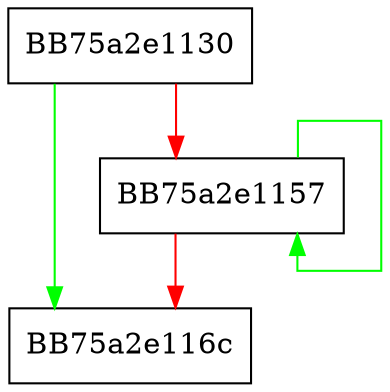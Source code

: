 digraph _Put {
  node [shape="box"];
  graph [splines=ortho];
  BB75a2e1130 -> BB75a2e116c [color="green"];
  BB75a2e1130 -> BB75a2e1157 [color="red"];
  BB75a2e1157 -> BB75a2e1157 [color="green"];
  BB75a2e1157 -> BB75a2e116c [color="red"];
}